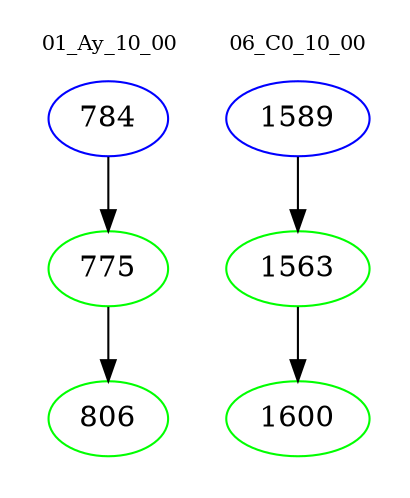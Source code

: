 digraph{
subgraph cluster_0 {
color = white
label = "01_Ay_10_00";
fontsize=10;
T0_784 [label="784", color="blue"]
T0_784 -> T0_775 [color="black"]
T0_775 [label="775", color="green"]
T0_775 -> T0_806 [color="black"]
T0_806 [label="806", color="green"]
}
subgraph cluster_1 {
color = white
label = "06_C0_10_00";
fontsize=10;
T1_1589 [label="1589", color="blue"]
T1_1589 -> T1_1563 [color="black"]
T1_1563 [label="1563", color="green"]
T1_1563 -> T1_1600 [color="black"]
T1_1600 [label="1600", color="green"]
}
}

